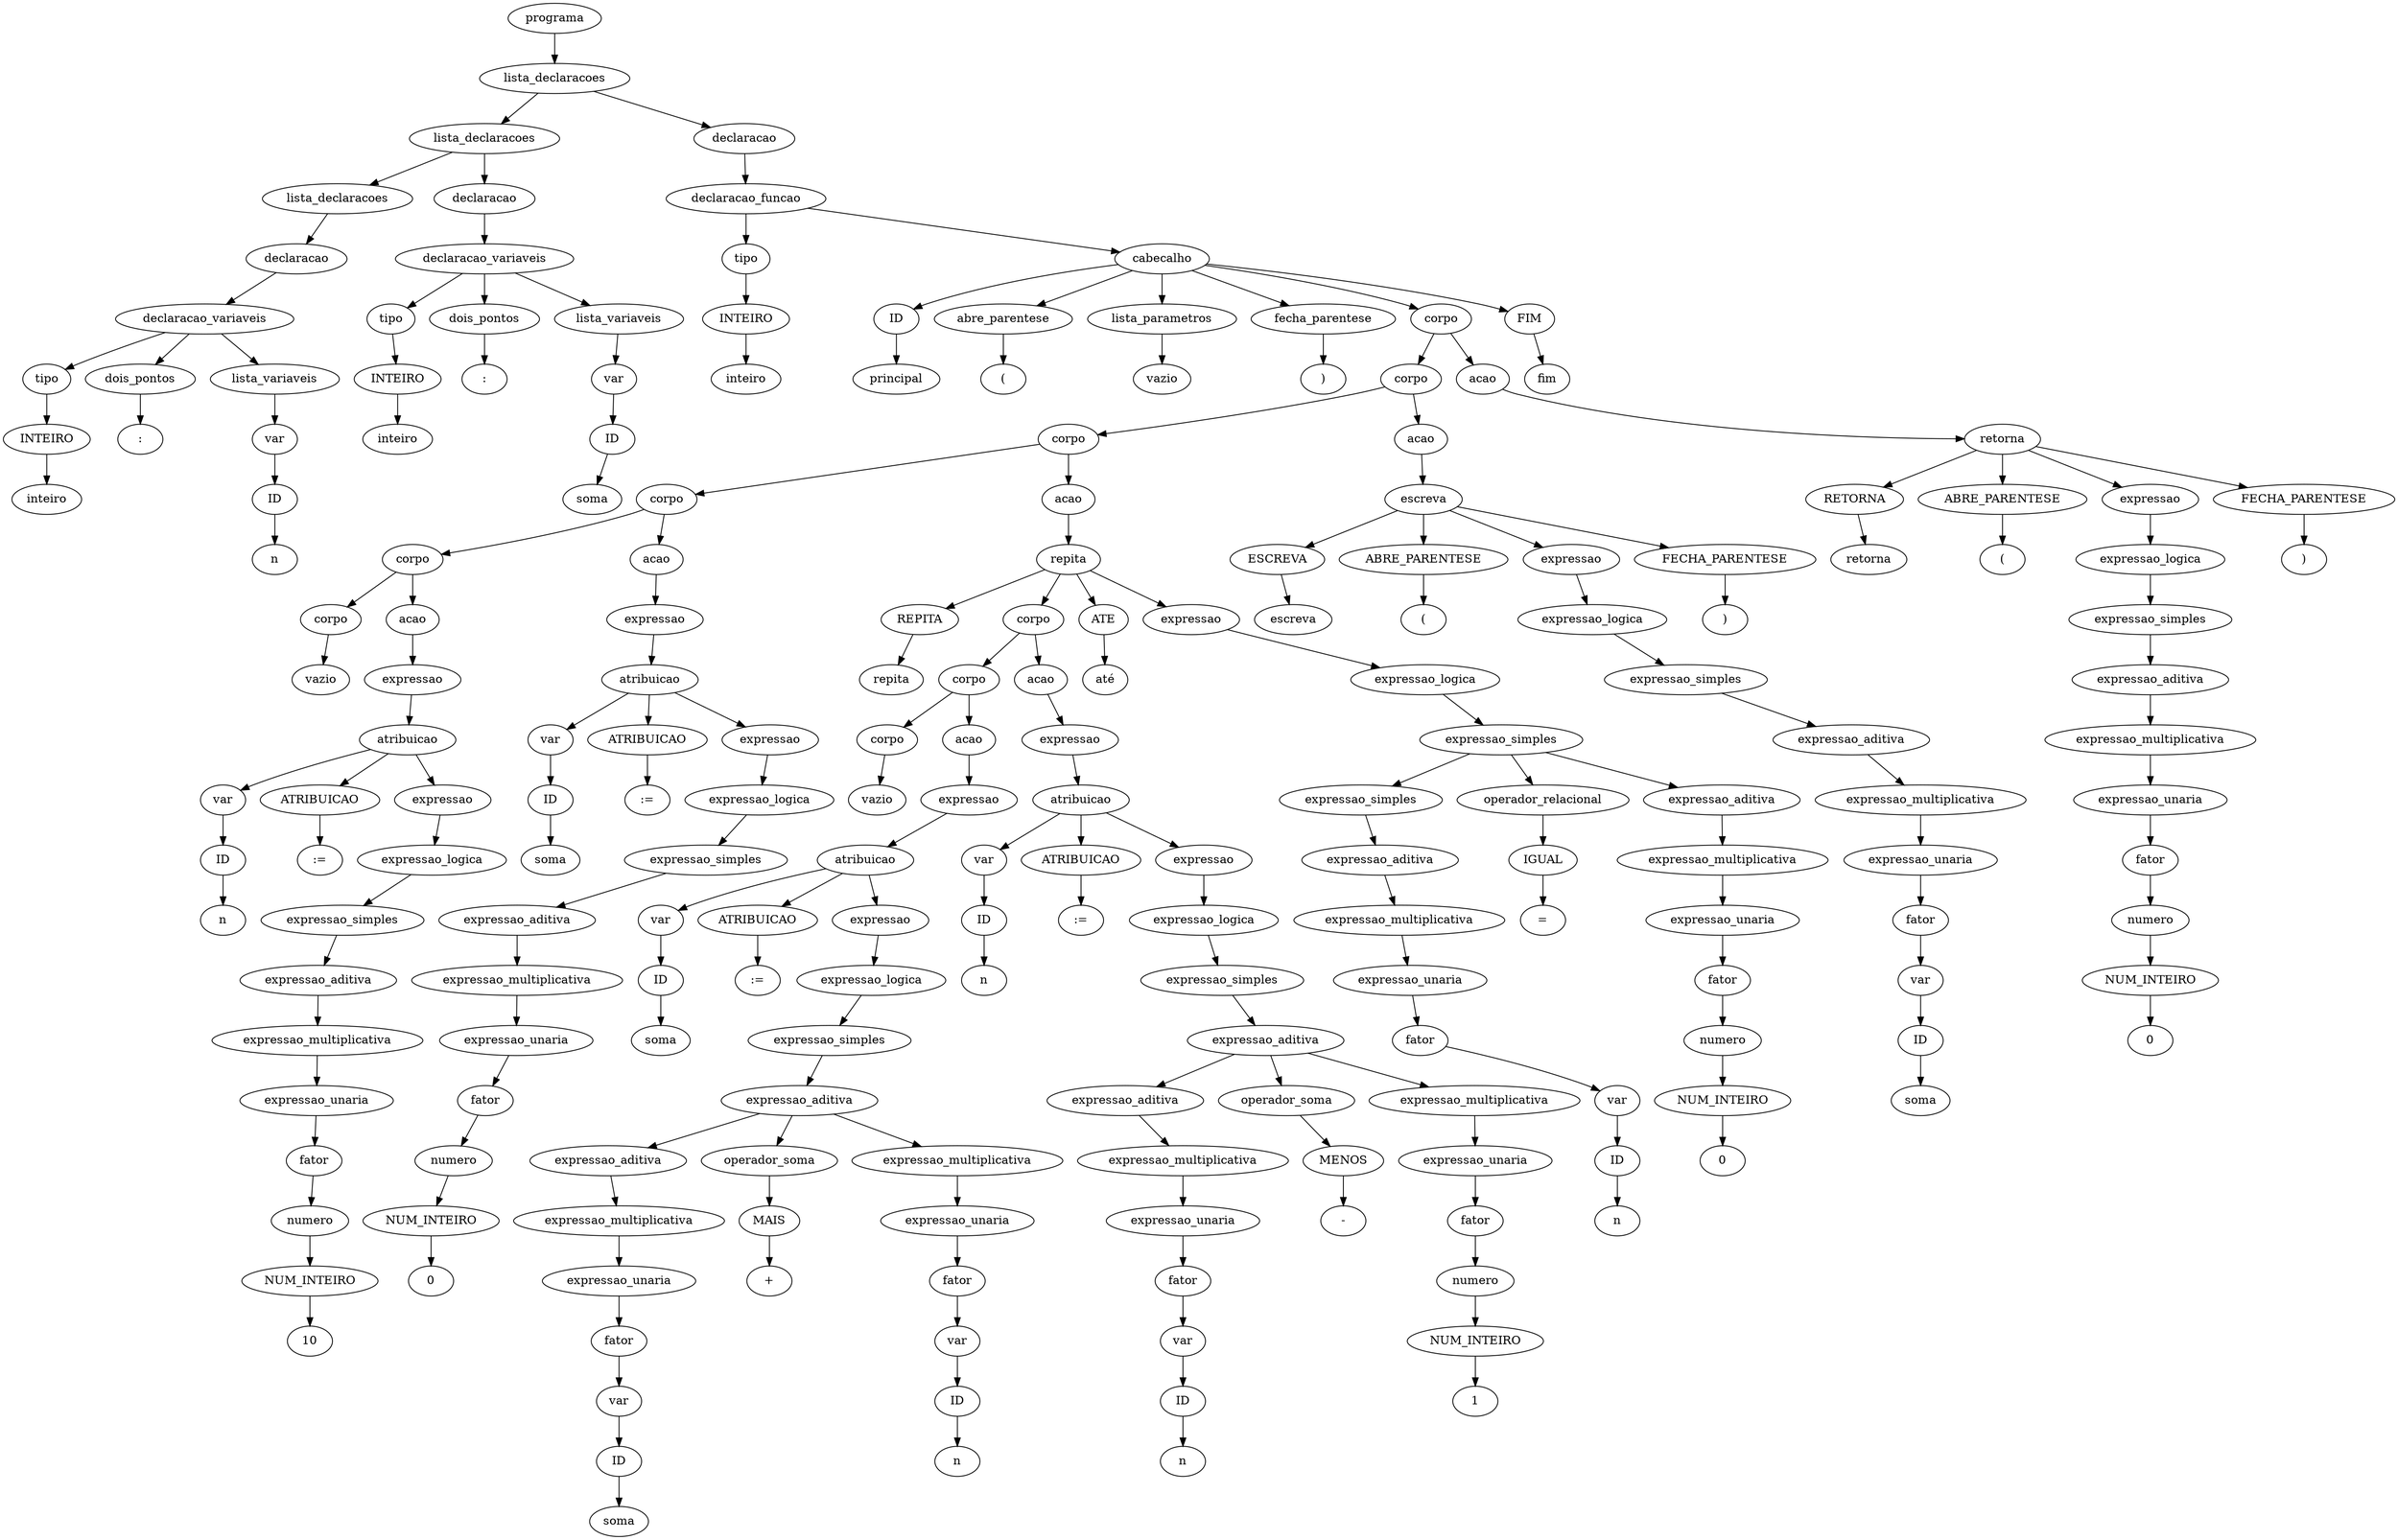 digraph tree {
    "0x7f82c614fa30" [label="programa"];
    "0x7f82c614fbb0" [label="lista_declaracoes"];
    "0x7f82c614fb80" [label="lista_declaracoes"];
    "0x7f82c60e2f50" [label="lista_declaracoes"];
    "0x7f82c6297640" [label="declaracao"];
    "0x7f82c60e1fc0" [label="declaracao_variaveis"];
    "0x7f82c60e1d50" [label="tipo"];
    "0x7f82c60e1ba0" [label="INTEIRO"];
    "0x7f82c60e1b70" [label="inteiro"];
    "0x7f82c60e1c00" [label="dois_pontos"];
    "0x7f82c60e2620" [label=":"];
    "0x7f82c60e2050" [label="lista_variaveis"];
    "0x7f82c62976a0" [label="var"];
    "0x7f82c60e3310" [label="ID"];
    "0x7f82c614f9a0" [label="n"];
    "0x7f82c60e3b20" [label="declaracao"];
    "0x7f82c614fb20" [label="declaracao_variaveis"];
    "0x7f82c614fa90" [label="tipo"];
    "0x7f82c614fac0" [label="INTEIRO"];
    "0x7f82c614faf0" [label="inteiro"];
    "0x7f82c614fbe0" [label="dois_pontos"];
    "0x7f82c614fd00" [label=":"];
    "0x7f82c614fb50" [label="lista_variaveis"];
    "0x7f82c60e3160" [label="var"];
    "0x7f82c614f970" [label="ID"];
    "0x7f82c614fc40" [label="soma"];
    "0x7f82c614fcd0" [label="declaracao"];
    "0x7f82c614f940" [label="declaracao_funcao"];
    "0x7f82c60e1c60" [label="tipo"];
    "0x7f82c60e3af0" [label="INTEIRO"];
    "0x7f82c614fd30" [label="inteiro"];
    "0x7f82c61717e0" [label="cabecalho"];
    "0x7f82c6171780" [label="ID"];
    "0x7f82c6172110" [label="principal"];
    "0x7f82c6172140" [label="abre_parentese"];
    "0x7f82c6171f30" [label="("];
    "0x7f82c614feb0" [label="lista_parametros"];
    "0x7f82c614fc10" [label="vazio"];
    "0x7f82c6171660" [label="fecha_parentese"];
    "0x7f82c6171600" [label=")"];
    "0x7f82c6171ed0" [label="corpo"];
    "0x7f82c6171b40" [label="corpo"];
    "0x7f82c6171930" [label="corpo"];
    "0x7f82c61708b0" [label="corpo"];
    "0x7f82c6170460" [label="corpo"];
    "0x7f82c614ffd0" [label="corpo"];
    "0x7f82c614fd60" [label="vazio"];
    "0x7f82c6170370" [label="acao"];
    "0x7f82c6170040" [label="expressao"];
    "0x7f82c6170310" [label="atribuicao"];
    "0x7f82c614fee0" [label="var"];
    "0x7f82c614ff40" [label="ID"];
    "0x7f82c6170100" [label="n"];
    "0x7f82c61703a0" [label="ATRIBUICAO"];
    "0x7f82c6170430" [label=":="];
    "0x7f82c61702e0" [label="expressao"];
    "0x7f82c61702b0" [label="expressao_logica"];
    "0x7f82c61701f0" [label="expressao_simples"];
    "0x7f82c6170190" [label="expressao_aditiva"];
    "0x7f82c6170280" [label="expressao_multiplicativa"];
    "0x7f82c6170130" [label="expressao_unaria"];
    "0x7f82c6170160" [label="fator"];
    "0x7f82c614ff70" [label="numero"];
    "0x7f82c614ff10" [label="NUM_INTEIRO"];
    "0x7f82c6170250" [label="10"];
    "0x7f82c61707c0" [label="acao"];
    "0x7f82c6170490" [label="expressao"];
    "0x7f82c6170760" [label="atribuicao"];
    "0x7f82c614fe50" [label="var"];
    "0x7f82c614ffa0" [label="ID"];
    "0x7f82c61700d0" [label="soma"];
    "0x7f82c61707f0" [label="ATRIBUICAO"];
    "0x7f82c6170880" [label=":="];
    "0x7f82c6170730" [label="expressao"];
    "0x7f82c6170700" [label="expressao_logica"];
    "0x7f82c6170580" [label="expressao_simples"];
    "0x7f82c6170520" [label="expressao_aditiva"];
    "0x7f82c61706a0" [label="expressao_multiplicativa"];
    "0x7f82c6170070" [label="expressao_unaria"];
    "0x7f82c61704f0" [label="fator"];
    "0x7f82c6170220" [label="numero"];
    "0x7f82c61701c0" [label="NUM_INTEIRO"];
    "0x7f82c6170640" [label="0"];
    "0x7f82c6171870" [label="acao"];
    "0x7f82c61718d0" [label="repita"];
    "0x7f82c6171960" [label="REPITA"];
    "0x7f82c6171900" [label="repita"];
    "0x7f82c61714b0" [label="corpo"];
    "0x7f82c6170f40" [label="corpo"];
    "0x7f82c6170340" [label="corpo"];
    "0x7f82c6170400" [label="vazio"];
    "0x7f82c6170f10" [label="acao"];
    "0x7f82c6170940" [label="expressao"];
    "0x7f82c6170c40" [label="atribuicao"];
    "0x7f82c61708e0" [label="var"];
    "0x7f82c6170820" [label="ID"];
    "0x7f82c6170a00" [label="soma"];
    "0x7f82c6170be0" [label="ATRIBUICAO"];
    "0x7f82c6170eb0" [label=":="];
    "0x7f82c6170e80" [label="expressao"];
    "0x7f82c6170e50" [label="expressao_logica"];
    "0x7f82c6170bb0" [label="expressao_simples"];
    "0x7f82c6170ca0" [label="expressao_aditiva"];
    "0x7f82c6170a90" [label="expressao_aditiva"];
    "0x7f82c6170b80" [label="expressao_multiplicativa"];
    "0x7f82c6170a30" [label="expressao_unaria"];
    "0x7f82c6170a60" [label="fator"];
    "0x7f82c6170910" [label="var"];
    "0x7f82c6170790" [label="ID"];
    "0x7f82c6170b50" [label="soma"];
    "0x7f82c6170d00" [label="operador_soma"];
    "0x7f82c6170b20" [label="MAIS"];
    "0x7f82c6170c10" [label="+"];
    "0x7f82c6170e20" [label="expressao_multiplicativa"];
    "0x7f82c6170d30" [label="expressao_unaria"];
    "0x7f82c6170c70" [label="fator"];
    "0x7f82c6170ac0" [label="var"];
    "0x7f82c6170af0" [label="ID"];
    "0x7f82c6170df0" [label="n"];
    "0x7f82c6171480" [label="acao"];
    "0x7f82c6170f70" [label="expressao"];
    "0x7f82c61711b0" [label="atribuicao"];
    "0x7f82c61700a0" [label="var"];
    "0x7f82c61704c0" [label="ID"];
    "0x7f82c61709d0" [label="n"];
    "0x7f82c6171150" [label="ATRIBUICAO"];
    "0x7f82c6171420" [label=":="];
    "0x7f82c61713f0" [label="expressao"];
    "0x7f82c61713c0" [label="expressao_logica"];
    "0x7f82c6171120" [label="expressao_simples"];
    "0x7f82c6171210" [label="expressao_aditiva"];
    "0x7f82c6171000" [label="expressao_aditiva"];
    "0x7f82c61710f0" [label="expressao_multiplicativa"];
    "0x7f82c6170970" [label="expressao_unaria"];
    "0x7f82c6170fd0" [label="fator"];
    "0x7f82c6170dc0" [label="var"];
    "0x7f82c6170d60" [label="ID"];
    "0x7f82c61710c0" [label="n"];
    "0x7f82c6171270" [label="operador_soma"];
    "0x7f82c6171090" [label="MENOS"];
    "0x7f82c6171180" [label="-"];
    "0x7f82c6171390" [label="expressao_multiplicativa"];
    "0x7f82c61712a0" [label="expressao_unaria"];
    "0x7f82c61711e0" [label="fator"];
    "0x7f82c6171030" [label="numero"];
    "0x7f82c6171060" [label="NUM_INTEIRO"];
    "0x7f82c6171360" [label="1"];
    "0x7f82c6171990" [label="ATE"];
    "0x7f82c61719c0" [label="até"];
    "0x7f82c61718a0" [label="expressao"];
    "0x7f82c61715d0" [label="expressao_logica"];
    "0x7f82c61717b0" [label="expressao_simples"];
    "0x7f82c6171570" [label="expressao_simples"];
    "0x7f82c6171240" [label="expressao_aditiva"];
    "0x7f82c6170ee0" [label="expressao_multiplicativa"];
    "0x7f82c61714e0" [label="expressao_unaria"];
    "0x7f82c6171450" [label="fator"];
    "0x7f82c6170d90" [label="var"];
    "0x7f82c61709a0" [label="ID"];
    "0x7f82c6170fa0" [label="n"];
    "0x7f82c61715a0" [label="operador_relacional"];
    "0x7f82c6171630" [label="IGUAL"];
    "0x7f82c6171720" [label="="];
    "0x7f82c61716c0" [label="expressao_aditiva"];
    "0x7f82c6171840" [label="expressao_multiplicativa"];
    "0x7f82c6171750" [label="expressao_unaria"];
    "0x7f82c6171690" [label="fator"];
    "0x7f82c6171510" [label="numero"];
    "0x7f82c6171540" [label="NUM_INTEIRO"];
    "0x7f82c6171810" [label="0"];
    "0x7f82c6171c60" [label="acao"];
    "0x7f82c6171ae0" [label="escreva"];
    "0x7f82c6171b70" [label="ESCREVA"];
    "0x7f82c6171c90" [label="escreva"];
    "0x7f82c6171cc0" [label="ABRE_PARENTESE"];
    "0x7f82c6171cf0" [label="("];
    "0x7f82c6171ab0" [label="expressao"];
    "0x7f82c6171a80" [label="expressao_logica"];
    "0x7f82c6171a50" [label="expressao_simples"];
    "0x7f82c61712d0" [label="expressao_aditiva"];
    "0x7f82c6171a20" [label="expressao_multiplicativa"];
    "0x7f82c61716f0" [label="expressao_unaria"];
    "0x7f82c6171330" [label="fator"];
    "0x7f82c6170850" [label="var"];
    "0x7f82c61703d0" [label="ID"];
    "0x7f82c61719f0" [label="soma"];
    "0x7f82c6171d20" [label="FECHA_PARENTESE"];
    "0x7f82c6171d50" [label=")"];
    "0x7f82c6171ff0" [label="acao"];
    "0x7f82c6171e70" [label="retorna"];
    "0x7f82c6171f00" [label="RETORNA"];
    "0x7f82c6172020" [label="retorna"];
    "0x7f82c6172050" [label="ABRE_PARENTESE"];
    "0x7f82c6172080" [label="("];
    "0x7f82c6171e40" [label="expressao"];
    "0x7f82c6171e10" [label="expressao_logica"];
    "0x7f82c6171de0" [label="expressao_simples"];
    "0x7f82c6171ba0" [label="expressao_aditiva"];
    "0x7f82c6171db0" [label="expressao_multiplicativa"];
    "0x7f82c6171c00" [label="expressao_unaria"];
    "0x7f82c6171b10" [label="fator"];
    "0x7f82c61705e0" [label="numero"];
    "0x7f82c6170550" [label="NUM_INTEIRO"];
    "0x7f82c6171d80" [label="0"];
    "0x7f82c61720b0" [label="FECHA_PARENTESE"];
    "0x7f82c61720e0" [label=")"];
    "0x7f82c6172170" [label="FIM"];
    "0x7f82c61721a0" [label="fim"];
    "0x7f82c614fa30" -> "0x7f82c614fbb0";
    "0x7f82c614fbb0" -> "0x7f82c614fb80";
    "0x7f82c614fbb0" -> "0x7f82c614fcd0";
    "0x7f82c614fb80" -> "0x7f82c60e2f50";
    "0x7f82c614fb80" -> "0x7f82c60e3b20";
    "0x7f82c60e2f50" -> "0x7f82c6297640";
    "0x7f82c6297640" -> "0x7f82c60e1fc0";
    "0x7f82c60e1fc0" -> "0x7f82c60e1d50";
    "0x7f82c60e1fc0" -> "0x7f82c60e1c00";
    "0x7f82c60e1fc0" -> "0x7f82c60e2050";
    "0x7f82c60e1d50" -> "0x7f82c60e1ba0";
    "0x7f82c60e1ba0" -> "0x7f82c60e1b70";
    "0x7f82c60e1c00" -> "0x7f82c60e2620";
    "0x7f82c60e2050" -> "0x7f82c62976a0";
    "0x7f82c62976a0" -> "0x7f82c60e3310";
    "0x7f82c60e3310" -> "0x7f82c614f9a0";
    "0x7f82c60e3b20" -> "0x7f82c614fb20";
    "0x7f82c614fb20" -> "0x7f82c614fa90";
    "0x7f82c614fb20" -> "0x7f82c614fbe0";
    "0x7f82c614fb20" -> "0x7f82c614fb50";
    "0x7f82c614fa90" -> "0x7f82c614fac0";
    "0x7f82c614fac0" -> "0x7f82c614faf0";
    "0x7f82c614fbe0" -> "0x7f82c614fd00";
    "0x7f82c614fb50" -> "0x7f82c60e3160";
    "0x7f82c60e3160" -> "0x7f82c614f970";
    "0x7f82c614f970" -> "0x7f82c614fc40";
    "0x7f82c614fcd0" -> "0x7f82c614f940";
    "0x7f82c614f940" -> "0x7f82c60e1c60";
    "0x7f82c614f940" -> "0x7f82c61717e0";
    "0x7f82c60e1c60" -> "0x7f82c60e3af0";
    "0x7f82c60e3af0" -> "0x7f82c614fd30";
    "0x7f82c61717e0" -> "0x7f82c6171780";
    "0x7f82c61717e0" -> "0x7f82c6172140";
    "0x7f82c61717e0" -> "0x7f82c614feb0";
    "0x7f82c61717e0" -> "0x7f82c6171660";
    "0x7f82c61717e0" -> "0x7f82c6171ed0";
    "0x7f82c61717e0" -> "0x7f82c6172170";
    "0x7f82c6171780" -> "0x7f82c6172110";
    "0x7f82c6172140" -> "0x7f82c6171f30";
    "0x7f82c614feb0" -> "0x7f82c614fc10";
    "0x7f82c6171660" -> "0x7f82c6171600";
    "0x7f82c6171ed0" -> "0x7f82c6171b40";
    "0x7f82c6171ed0" -> "0x7f82c6171ff0";
    "0x7f82c6171b40" -> "0x7f82c6171930";
    "0x7f82c6171b40" -> "0x7f82c6171c60";
    "0x7f82c6171930" -> "0x7f82c61708b0";
    "0x7f82c6171930" -> "0x7f82c6171870";
    "0x7f82c61708b0" -> "0x7f82c6170460";
    "0x7f82c61708b0" -> "0x7f82c61707c0";
    "0x7f82c6170460" -> "0x7f82c614ffd0";
    "0x7f82c6170460" -> "0x7f82c6170370";
    "0x7f82c614ffd0" -> "0x7f82c614fd60";
    "0x7f82c6170370" -> "0x7f82c6170040";
    "0x7f82c6170040" -> "0x7f82c6170310";
    "0x7f82c6170310" -> "0x7f82c614fee0";
    "0x7f82c6170310" -> "0x7f82c61703a0";
    "0x7f82c6170310" -> "0x7f82c61702e0";
    "0x7f82c614fee0" -> "0x7f82c614ff40";
    "0x7f82c614ff40" -> "0x7f82c6170100";
    "0x7f82c61703a0" -> "0x7f82c6170430";
    "0x7f82c61702e0" -> "0x7f82c61702b0";
    "0x7f82c61702b0" -> "0x7f82c61701f0";
    "0x7f82c61701f0" -> "0x7f82c6170190";
    "0x7f82c6170190" -> "0x7f82c6170280";
    "0x7f82c6170280" -> "0x7f82c6170130";
    "0x7f82c6170130" -> "0x7f82c6170160";
    "0x7f82c6170160" -> "0x7f82c614ff70";
    "0x7f82c614ff70" -> "0x7f82c614ff10";
    "0x7f82c614ff10" -> "0x7f82c6170250";
    "0x7f82c61707c0" -> "0x7f82c6170490";
    "0x7f82c6170490" -> "0x7f82c6170760";
    "0x7f82c6170760" -> "0x7f82c614fe50";
    "0x7f82c6170760" -> "0x7f82c61707f0";
    "0x7f82c6170760" -> "0x7f82c6170730";
    "0x7f82c614fe50" -> "0x7f82c614ffa0";
    "0x7f82c614ffa0" -> "0x7f82c61700d0";
    "0x7f82c61707f0" -> "0x7f82c6170880";
    "0x7f82c6170730" -> "0x7f82c6170700";
    "0x7f82c6170700" -> "0x7f82c6170580";
    "0x7f82c6170580" -> "0x7f82c6170520";
    "0x7f82c6170520" -> "0x7f82c61706a0";
    "0x7f82c61706a0" -> "0x7f82c6170070";
    "0x7f82c6170070" -> "0x7f82c61704f0";
    "0x7f82c61704f0" -> "0x7f82c6170220";
    "0x7f82c6170220" -> "0x7f82c61701c0";
    "0x7f82c61701c0" -> "0x7f82c6170640";
    "0x7f82c6171870" -> "0x7f82c61718d0";
    "0x7f82c61718d0" -> "0x7f82c6171960";
    "0x7f82c61718d0" -> "0x7f82c61714b0";
    "0x7f82c61718d0" -> "0x7f82c6171990";
    "0x7f82c61718d0" -> "0x7f82c61718a0";
    "0x7f82c6171960" -> "0x7f82c6171900";
    "0x7f82c61714b0" -> "0x7f82c6170f40";
    "0x7f82c61714b0" -> "0x7f82c6171480";
    "0x7f82c6170f40" -> "0x7f82c6170340";
    "0x7f82c6170f40" -> "0x7f82c6170f10";
    "0x7f82c6170340" -> "0x7f82c6170400";
    "0x7f82c6170f10" -> "0x7f82c6170940";
    "0x7f82c6170940" -> "0x7f82c6170c40";
    "0x7f82c6170c40" -> "0x7f82c61708e0";
    "0x7f82c6170c40" -> "0x7f82c6170be0";
    "0x7f82c6170c40" -> "0x7f82c6170e80";
    "0x7f82c61708e0" -> "0x7f82c6170820";
    "0x7f82c6170820" -> "0x7f82c6170a00";
    "0x7f82c6170be0" -> "0x7f82c6170eb0";
    "0x7f82c6170e80" -> "0x7f82c6170e50";
    "0x7f82c6170e50" -> "0x7f82c6170bb0";
    "0x7f82c6170bb0" -> "0x7f82c6170ca0";
    "0x7f82c6170ca0" -> "0x7f82c6170a90";
    "0x7f82c6170ca0" -> "0x7f82c6170d00";
    "0x7f82c6170ca0" -> "0x7f82c6170e20";
    "0x7f82c6170a90" -> "0x7f82c6170b80";
    "0x7f82c6170b80" -> "0x7f82c6170a30";
    "0x7f82c6170a30" -> "0x7f82c6170a60";
    "0x7f82c6170a60" -> "0x7f82c6170910";
    "0x7f82c6170910" -> "0x7f82c6170790";
    "0x7f82c6170790" -> "0x7f82c6170b50";
    "0x7f82c6170d00" -> "0x7f82c6170b20";
    "0x7f82c6170b20" -> "0x7f82c6170c10";
    "0x7f82c6170e20" -> "0x7f82c6170d30";
    "0x7f82c6170d30" -> "0x7f82c6170c70";
    "0x7f82c6170c70" -> "0x7f82c6170ac0";
    "0x7f82c6170ac0" -> "0x7f82c6170af0";
    "0x7f82c6170af0" -> "0x7f82c6170df0";
    "0x7f82c6171480" -> "0x7f82c6170f70";
    "0x7f82c6170f70" -> "0x7f82c61711b0";
    "0x7f82c61711b0" -> "0x7f82c61700a0";
    "0x7f82c61711b0" -> "0x7f82c6171150";
    "0x7f82c61711b0" -> "0x7f82c61713f0";
    "0x7f82c61700a0" -> "0x7f82c61704c0";
    "0x7f82c61704c0" -> "0x7f82c61709d0";
    "0x7f82c6171150" -> "0x7f82c6171420";
    "0x7f82c61713f0" -> "0x7f82c61713c0";
    "0x7f82c61713c0" -> "0x7f82c6171120";
    "0x7f82c6171120" -> "0x7f82c6171210";
    "0x7f82c6171210" -> "0x7f82c6171000";
    "0x7f82c6171210" -> "0x7f82c6171270";
    "0x7f82c6171210" -> "0x7f82c6171390";
    "0x7f82c6171000" -> "0x7f82c61710f0";
    "0x7f82c61710f0" -> "0x7f82c6170970";
    "0x7f82c6170970" -> "0x7f82c6170fd0";
    "0x7f82c6170fd0" -> "0x7f82c6170dc0";
    "0x7f82c6170dc0" -> "0x7f82c6170d60";
    "0x7f82c6170d60" -> "0x7f82c61710c0";
    "0x7f82c6171270" -> "0x7f82c6171090";
    "0x7f82c6171090" -> "0x7f82c6171180";
    "0x7f82c6171390" -> "0x7f82c61712a0";
    "0x7f82c61712a0" -> "0x7f82c61711e0";
    "0x7f82c61711e0" -> "0x7f82c6171030";
    "0x7f82c6171030" -> "0x7f82c6171060";
    "0x7f82c6171060" -> "0x7f82c6171360";
    "0x7f82c6171990" -> "0x7f82c61719c0";
    "0x7f82c61718a0" -> "0x7f82c61715d0";
    "0x7f82c61715d0" -> "0x7f82c61717b0";
    "0x7f82c61717b0" -> "0x7f82c6171570";
    "0x7f82c61717b0" -> "0x7f82c61715a0";
    "0x7f82c61717b0" -> "0x7f82c61716c0";
    "0x7f82c6171570" -> "0x7f82c6171240";
    "0x7f82c6171240" -> "0x7f82c6170ee0";
    "0x7f82c6170ee0" -> "0x7f82c61714e0";
    "0x7f82c61714e0" -> "0x7f82c6171450";
    "0x7f82c6171450" -> "0x7f82c6170d90";
    "0x7f82c6170d90" -> "0x7f82c61709a0";
    "0x7f82c61709a0" -> "0x7f82c6170fa0";
    "0x7f82c61715a0" -> "0x7f82c6171630";
    "0x7f82c6171630" -> "0x7f82c6171720";
    "0x7f82c61716c0" -> "0x7f82c6171840";
    "0x7f82c6171840" -> "0x7f82c6171750";
    "0x7f82c6171750" -> "0x7f82c6171690";
    "0x7f82c6171690" -> "0x7f82c6171510";
    "0x7f82c6171510" -> "0x7f82c6171540";
    "0x7f82c6171540" -> "0x7f82c6171810";
    "0x7f82c6171c60" -> "0x7f82c6171ae0";
    "0x7f82c6171ae0" -> "0x7f82c6171b70";
    "0x7f82c6171ae0" -> "0x7f82c6171cc0";
    "0x7f82c6171ae0" -> "0x7f82c6171ab0";
    "0x7f82c6171ae0" -> "0x7f82c6171d20";
    "0x7f82c6171b70" -> "0x7f82c6171c90";
    "0x7f82c6171cc0" -> "0x7f82c6171cf0";
    "0x7f82c6171ab0" -> "0x7f82c6171a80";
    "0x7f82c6171a80" -> "0x7f82c6171a50";
    "0x7f82c6171a50" -> "0x7f82c61712d0";
    "0x7f82c61712d0" -> "0x7f82c6171a20";
    "0x7f82c6171a20" -> "0x7f82c61716f0";
    "0x7f82c61716f0" -> "0x7f82c6171330";
    "0x7f82c6171330" -> "0x7f82c6170850";
    "0x7f82c6170850" -> "0x7f82c61703d0";
    "0x7f82c61703d0" -> "0x7f82c61719f0";
    "0x7f82c6171d20" -> "0x7f82c6171d50";
    "0x7f82c6171ff0" -> "0x7f82c6171e70";
    "0x7f82c6171e70" -> "0x7f82c6171f00";
    "0x7f82c6171e70" -> "0x7f82c6172050";
    "0x7f82c6171e70" -> "0x7f82c6171e40";
    "0x7f82c6171e70" -> "0x7f82c61720b0";
    "0x7f82c6171f00" -> "0x7f82c6172020";
    "0x7f82c6172050" -> "0x7f82c6172080";
    "0x7f82c6171e40" -> "0x7f82c6171e10";
    "0x7f82c6171e10" -> "0x7f82c6171de0";
    "0x7f82c6171de0" -> "0x7f82c6171ba0";
    "0x7f82c6171ba0" -> "0x7f82c6171db0";
    "0x7f82c6171db0" -> "0x7f82c6171c00";
    "0x7f82c6171c00" -> "0x7f82c6171b10";
    "0x7f82c6171b10" -> "0x7f82c61705e0";
    "0x7f82c61705e0" -> "0x7f82c6170550";
    "0x7f82c6170550" -> "0x7f82c6171d80";
    "0x7f82c61720b0" -> "0x7f82c61720e0";
    "0x7f82c6172170" -> "0x7f82c61721a0";
}
